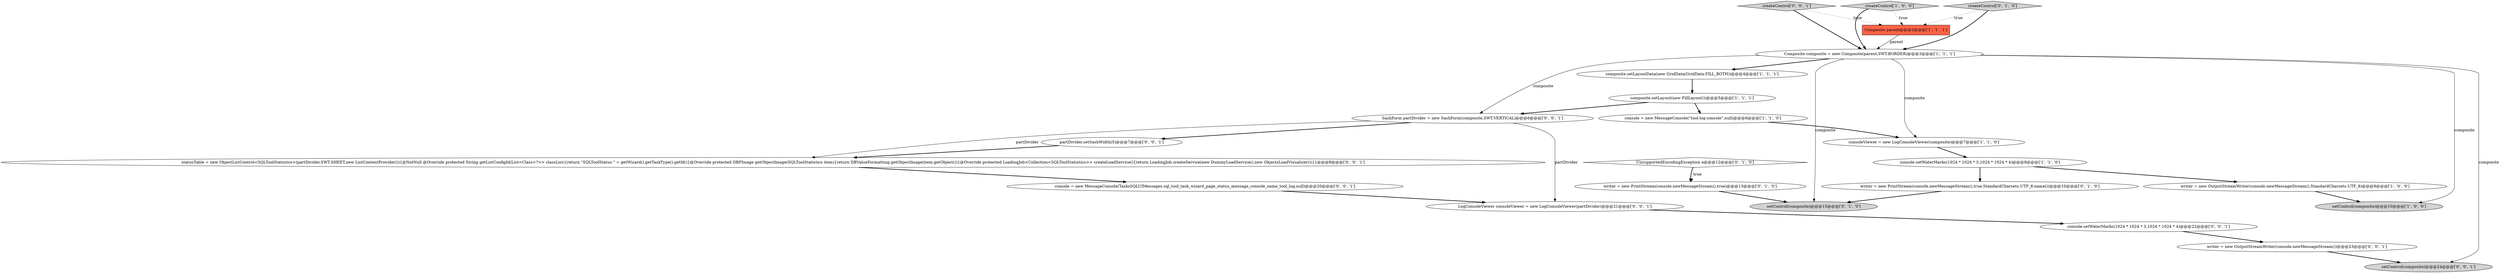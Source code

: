 digraph {
18 [style = filled, label = "createControl['0', '0', '1']", fillcolor = lightgray, shape = diamond image = "AAA0AAABBB3BBB"];
16 [style = filled, label = "setControl(composite)@@@24@@@['0', '0', '1']", fillcolor = lightgray, shape = ellipse image = "AAA0AAABBB3BBB"];
3 [style = filled, label = "createControl['1', '0', '0']", fillcolor = lightgray, shape = diamond image = "AAA0AAABBB1BBB"];
11 [style = filled, label = "writer = new PrintStream(console.newMessageStream(),true)@@@13@@@['0', '1', '0']", fillcolor = white, shape = ellipse image = "AAA1AAABBB2BBB"];
4 [style = filled, label = "Composite parent@@@2@@@['1', '1', '1']", fillcolor = tomato, shape = box image = "AAA0AAABBB1BBB"];
13 [style = filled, label = "UnsupportedEncodingException e@@@12@@@['0', '1', '0']", fillcolor = white, shape = diamond image = "AAA1AAABBB2BBB"];
19 [style = filled, label = "console.setWaterMarks(1024 * 1024 * 3,1024 * 1024 * 4)@@@22@@@['0', '0', '1']", fillcolor = white, shape = ellipse image = "AAA0AAABBB3BBB"];
9 [style = filled, label = "console.setWaterMarks(1024 * 1024 * 3,1024 * 1024 * 4)@@@8@@@['1', '1', '0']", fillcolor = white, shape = ellipse image = "AAA0AAABBB1BBB"];
1 [style = filled, label = "composite.setLayoutData(new GridData(GridData.FILL_BOTH))@@@4@@@['1', '1', '1']", fillcolor = white, shape = ellipse image = "AAA0AAABBB1BBB"];
23 [style = filled, label = "writer = new OutputStreamWriter(console.newMessageStream())@@@23@@@['0', '0', '1']", fillcolor = white, shape = ellipse image = "AAA0AAABBB3BBB"];
10 [style = filled, label = "writer = new PrintStream(console.newMessageStream(),true,StandardCharsets.UTF_8.name())@@@10@@@['0', '1', '0']", fillcolor = white, shape = ellipse image = "AAA1AAABBB2BBB"];
6 [style = filled, label = "setControl(composite)@@@10@@@['1', '0', '0']", fillcolor = lightgray, shape = ellipse image = "AAA0AAABBB1BBB"];
5 [style = filled, label = "composite.setLayout(new FillLayout())@@@5@@@['1', '1', '1']", fillcolor = white, shape = ellipse image = "AAA0AAABBB1BBB"];
22 [style = filled, label = "console = new MessageConsole(TasksSQLUIMessages.sql_tool_task_wizard_page_status_message_console_name_tool_log,null)@@@20@@@['0', '0', '1']", fillcolor = white, shape = ellipse image = "AAA0AAABBB3BBB"];
12 [style = filled, label = "setControl(composite)@@@15@@@['0', '1', '0']", fillcolor = lightgray, shape = ellipse image = "AAA0AAABBB2BBB"];
8 [style = filled, label = "console = new MessageConsole(\"tool-log-console\",null)@@@6@@@['1', '1', '0']", fillcolor = white, shape = ellipse image = "AAA0AAABBB1BBB"];
21 [style = filled, label = "partDivider.setSashWidth(5)@@@7@@@['0', '0', '1']", fillcolor = white, shape = ellipse image = "AAA0AAABBB3BBB"];
7 [style = filled, label = "Composite composite = new Composite(parent,SWT.BORDER)@@@3@@@['1', '1', '1']", fillcolor = white, shape = ellipse image = "AAA0AAABBB1BBB"];
2 [style = filled, label = "consoleViewer = new LogConsoleViewer(composite)@@@7@@@['1', '1', '0']", fillcolor = white, shape = ellipse image = "AAA0AAABBB1BBB"];
0 [style = filled, label = "writer = new OutputStreamWriter(console.newMessageStream(),StandardCharsets.UTF_8)@@@9@@@['1', '0', '0']", fillcolor = white, shape = ellipse image = "AAA0AAABBB1BBB"];
15 [style = filled, label = "LogConsoleViewer consoleViewer = new LogConsoleViewer(partDivider)@@@21@@@['0', '0', '1']", fillcolor = white, shape = ellipse image = "AAA0AAABBB3BBB"];
14 [style = filled, label = "createControl['0', '1', '0']", fillcolor = lightgray, shape = diamond image = "AAA0AAABBB2BBB"];
17 [style = filled, label = "statusTable = new ObjectListControl<SQLToolStatistics>(partDivider,SWT.SHEET,new ListContentProvider()){@NotNull @Override protected String getListConfigId(List<Class<?>> classList){return \"SQLToolStatus.\" + getWizard().getTaskType().getId()}@Override protected DBPImage getObjectImage(SQLToolStatistics item){return DBValueFormatting.getObjectImage(item.getObject())}@Override protected LoadingJob<Collection<SQLToolStatistics>> createLoadService(){return LoadingJob.createService(new DummyLoadService(),new ObjectsLoadVisualizer())}}@@@8@@@['0', '0', '1']", fillcolor = white, shape = ellipse image = "AAA0AAABBB3BBB"];
20 [style = filled, label = "SashForm partDivider = new SashForm(composite,SWT.VERTICAL)@@@6@@@['0', '0', '1']", fillcolor = white, shape = ellipse image = "AAA0AAABBB3BBB"];
0->6 [style = bold, label=""];
14->4 [style = dotted, label="true"];
14->7 [style = bold, label=""];
5->8 [style = bold, label=""];
11->12 [style = bold, label=""];
20->17 [style = solid, label="partDivider"];
21->17 [style = bold, label=""];
13->11 [style = dotted, label="true"];
23->16 [style = bold, label=""];
15->19 [style = bold, label=""];
9->0 [style = bold, label=""];
22->15 [style = bold, label=""];
19->23 [style = bold, label=""];
3->7 [style = bold, label=""];
10->12 [style = bold, label=""];
7->6 [style = solid, label="composite"];
20->21 [style = bold, label=""];
7->20 [style = solid, label="composite"];
2->9 [style = bold, label=""];
13->11 [style = bold, label=""];
8->2 [style = bold, label=""];
4->7 [style = solid, label="parent"];
18->4 [style = dotted, label="true"];
3->4 [style = dotted, label="true"];
20->15 [style = solid, label="partDivider"];
5->20 [style = bold, label=""];
17->22 [style = bold, label=""];
7->2 [style = solid, label="composite"];
7->1 [style = bold, label=""];
7->16 [style = solid, label="composite"];
7->12 [style = solid, label="composite"];
9->10 [style = bold, label=""];
1->5 [style = bold, label=""];
18->7 [style = bold, label=""];
}
